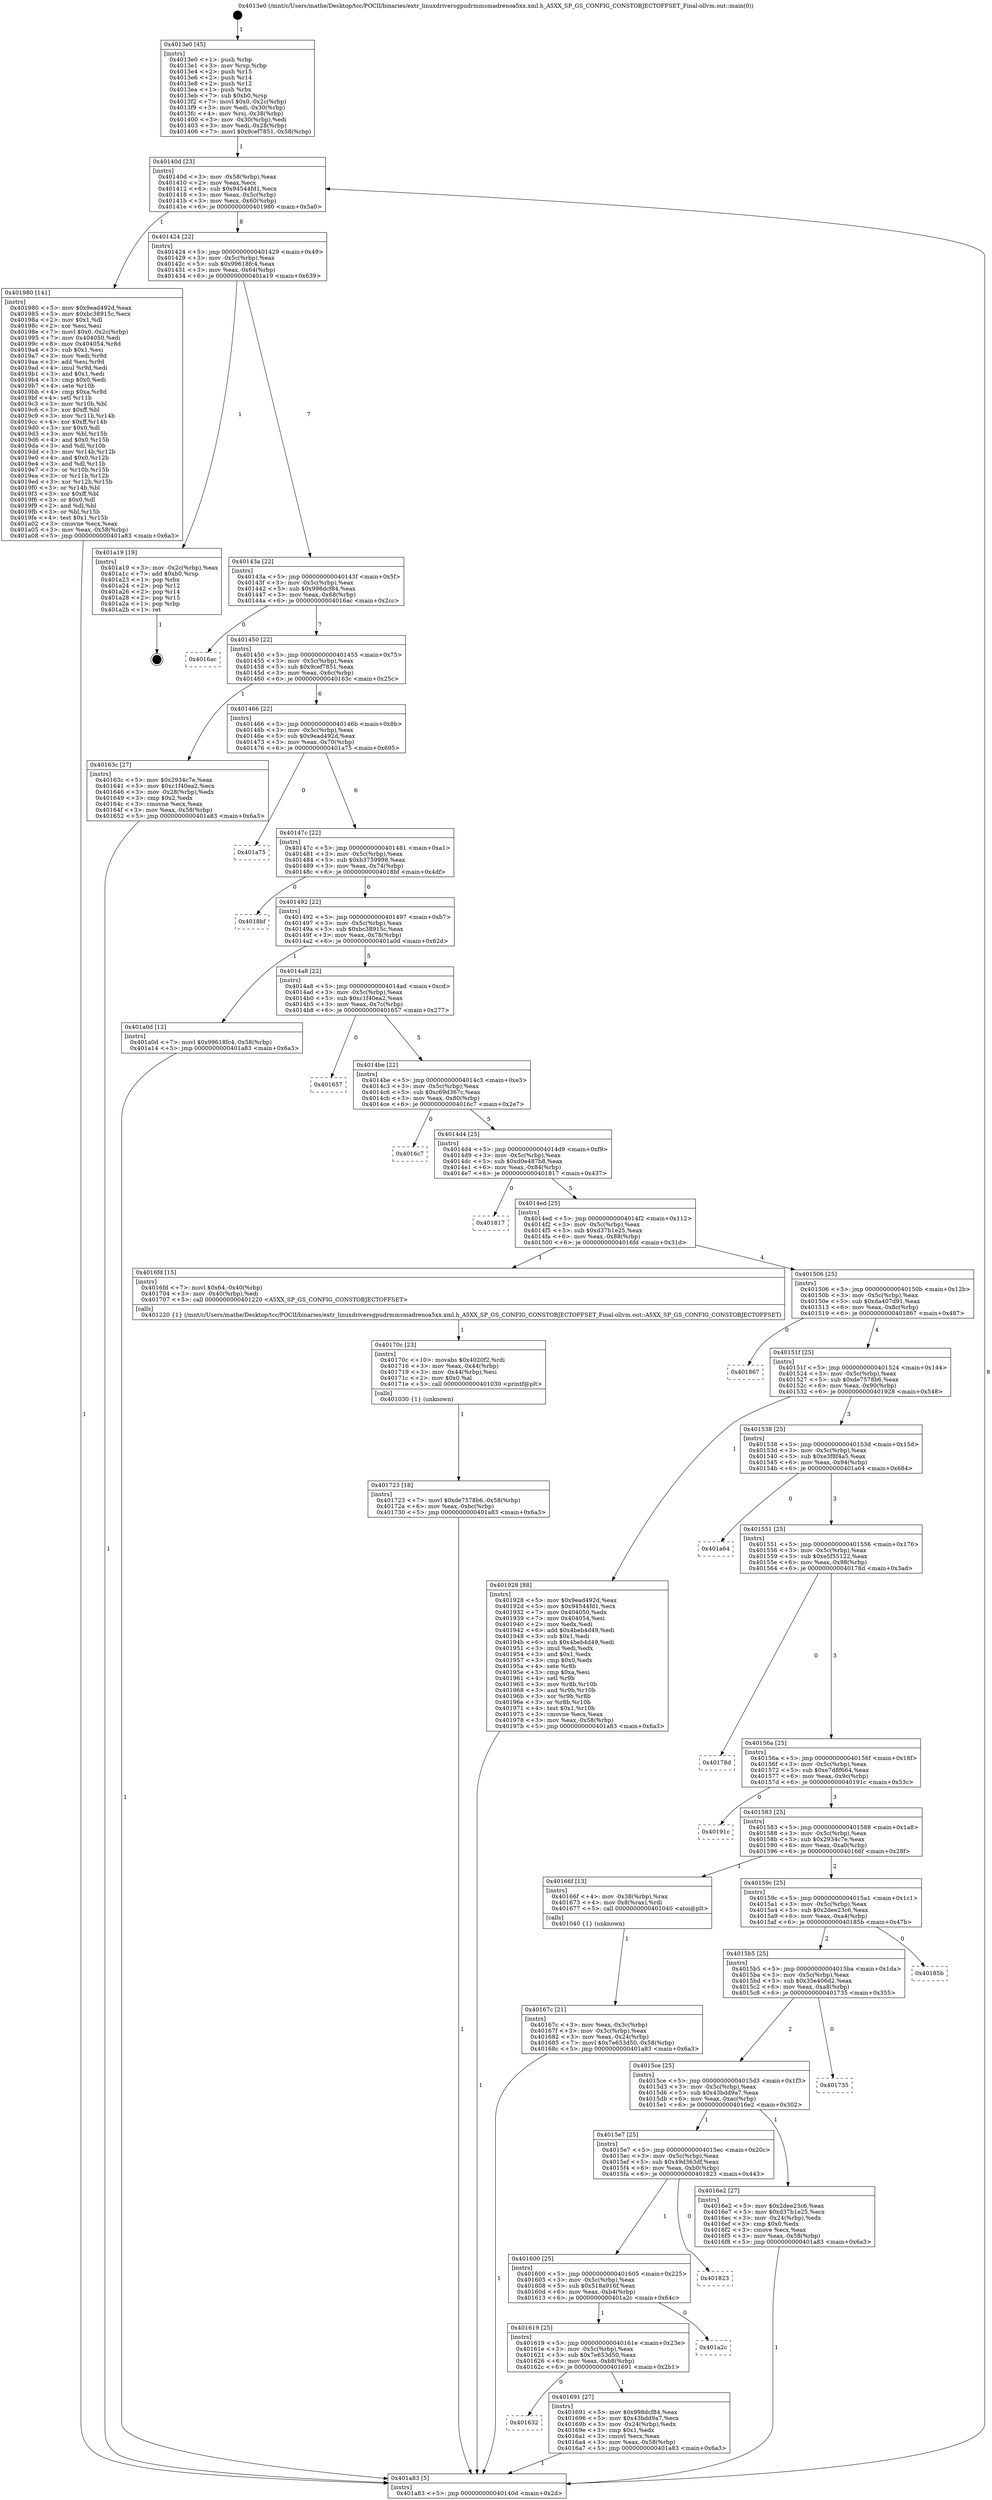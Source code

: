 digraph "0x4013e0" {
  label = "0x4013e0 (/mnt/c/Users/mathe/Desktop/tcc/POCII/binaries/extr_linuxdriversgpudrmmsmadrenoa5xx.xml.h_A5XX_SP_GS_CONFIG_CONSTOBJECTOFFSET_Final-ollvm.out::main(0))"
  labelloc = "t"
  node[shape=record]

  Entry [label="",width=0.3,height=0.3,shape=circle,fillcolor=black,style=filled]
  "0x40140d" [label="{
     0x40140d [23]\l
     | [instrs]\l
     &nbsp;&nbsp;0x40140d \<+3\>: mov -0x58(%rbp),%eax\l
     &nbsp;&nbsp;0x401410 \<+2\>: mov %eax,%ecx\l
     &nbsp;&nbsp;0x401412 \<+6\>: sub $0x94544fd1,%ecx\l
     &nbsp;&nbsp;0x401418 \<+3\>: mov %eax,-0x5c(%rbp)\l
     &nbsp;&nbsp;0x40141b \<+3\>: mov %ecx,-0x60(%rbp)\l
     &nbsp;&nbsp;0x40141e \<+6\>: je 0000000000401980 \<main+0x5a0\>\l
  }"]
  "0x401980" [label="{
     0x401980 [141]\l
     | [instrs]\l
     &nbsp;&nbsp;0x401980 \<+5\>: mov $0x9ead492d,%eax\l
     &nbsp;&nbsp;0x401985 \<+5\>: mov $0xbc38915c,%ecx\l
     &nbsp;&nbsp;0x40198a \<+2\>: mov $0x1,%dl\l
     &nbsp;&nbsp;0x40198c \<+2\>: xor %esi,%esi\l
     &nbsp;&nbsp;0x40198e \<+7\>: movl $0x0,-0x2c(%rbp)\l
     &nbsp;&nbsp;0x401995 \<+7\>: mov 0x404050,%edi\l
     &nbsp;&nbsp;0x40199c \<+8\>: mov 0x404054,%r8d\l
     &nbsp;&nbsp;0x4019a4 \<+3\>: sub $0x1,%esi\l
     &nbsp;&nbsp;0x4019a7 \<+3\>: mov %edi,%r9d\l
     &nbsp;&nbsp;0x4019aa \<+3\>: add %esi,%r9d\l
     &nbsp;&nbsp;0x4019ad \<+4\>: imul %r9d,%edi\l
     &nbsp;&nbsp;0x4019b1 \<+3\>: and $0x1,%edi\l
     &nbsp;&nbsp;0x4019b4 \<+3\>: cmp $0x0,%edi\l
     &nbsp;&nbsp;0x4019b7 \<+4\>: sete %r10b\l
     &nbsp;&nbsp;0x4019bb \<+4\>: cmp $0xa,%r8d\l
     &nbsp;&nbsp;0x4019bf \<+4\>: setl %r11b\l
     &nbsp;&nbsp;0x4019c3 \<+3\>: mov %r10b,%bl\l
     &nbsp;&nbsp;0x4019c6 \<+3\>: xor $0xff,%bl\l
     &nbsp;&nbsp;0x4019c9 \<+3\>: mov %r11b,%r14b\l
     &nbsp;&nbsp;0x4019cc \<+4\>: xor $0xff,%r14b\l
     &nbsp;&nbsp;0x4019d0 \<+3\>: xor $0x0,%dl\l
     &nbsp;&nbsp;0x4019d3 \<+3\>: mov %bl,%r15b\l
     &nbsp;&nbsp;0x4019d6 \<+4\>: and $0x0,%r15b\l
     &nbsp;&nbsp;0x4019da \<+3\>: and %dl,%r10b\l
     &nbsp;&nbsp;0x4019dd \<+3\>: mov %r14b,%r12b\l
     &nbsp;&nbsp;0x4019e0 \<+4\>: and $0x0,%r12b\l
     &nbsp;&nbsp;0x4019e4 \<+3\>: and %dl,%r11b\l
     &nbsp;&nbsp;0x4019e7 \<+3\>: or %r10b,%r15b\l
     &nbsp;&nbsp;0x4019ea \<+3\>: or %r11b,%r12b\l
     &nbsp;&nbsp;0x4019ed \<+3\>: xor %r12b,%r15b\l
     &nbsp;&nbsp;0x4019f0 \<+3\>: or %r14b,%bl\l
     &nbsp;&nbsp;0x4019f3 \<+3\>: xor $0xff,%bl\l
     &nbsp;&nbsp;0x4019f6 \<+3\>: or $0x0,%dl\l
     &nbsp;&nbsp;0x4019f9 \<+2\>: and %dl,%bl\l
     &nbsp;&nbsp;0x4019fb \<+3\>: or %bl,%r15b\l
     &nbsp;&nbsp;0x4019fe \<+4\>: test $0x1,%r15b\l
     &nbsp;&nbsp;0x401a02 \<+3\>: cmovne %ecx,%eax\l
     &nbsp;&nbsp;0x401a05 \<+3\>: mov %eax,-0x58(%rbp)\l
     &nbsp;&nbsp;0x401a08 \<+5\>: jmp 0000000000401a83 \<main+0x6a3\>\l
  }"]
  "0x401424" [label="{
     0x401424 [22]\l
     | [instrs]\l
     &nbsp;&nbsp;0x401424 \<+5\>: jmp 0000000000401429 \<main+0x49\>\l
     &nbsp;&nbsp;0x401429 \<+3\>: mov -0x5c(%rbp),%eax\l
     &nbsp;&nbsp;0x40142c \<+5\>: sub $0x99618fc4,%eax\l
     &nbsp;&nbsp;0x401431 \<+3\>: mov %eax,-0x64(%rbp)\l
     &nbsp;&nbsp;0x401434 \<+6\>: je 0000000000401a19 \<main+0x639\>\l
  }"]
  Exit [label="",width=0.3,height=0.3,shape=circle,fillcolor=black,style=filled,peripheries=2]
  "0x401a19" [label="{
     0x401a19 [19]\l
     | [instrs]\l
     &nbsp;&nbsp;0x401a19 \<+3\>: mov -0x2c(%rbp),%eax\l
     &nbsp;&nbsp;0x401a1c \<+7\>: add $0xb0,%rsp\l
     &nbsp;&nbsp;0x401a23 \<+1\>: pop %rbx\l
     &nbsp;&nbsp;0x401a24 \<+2\>: pop %r12\l
     &nbsp;&nbsp;0x401a26 \<+2\>: pop %r14\l
     &nbsp;&nbsp;0x401a28 \<+2\>: pop %r15\l
     &nbsp;&nbsp;0x401a2a \<+1\>: pop %rbp\l
     &nbsp;&nbsp;0x401a2b \<+1\>: ret\l
  }"]
  "0x40143a" [label="{
     0x40143a [22]\l
     | [instrs]\l
     &nbsp;&nbsp;0x40143a \<+5\>: jmp 000000000040143f \<main+0x5f\>\l
     &nbsp;&nbsp;0x40143f \<+3\>: mov -0x5c(%rbp),%eax\l
     &nbsp;&nbsp;0x401442 \<+5\>: sub $0x998dcf84,%eax\l
     &nbsp;&nbsp;0x401447 \<+3\>: mov %eax,-0x68(%rbp)\l
     &nbsp;&nbsp;0x40144a \<+6\>: je 00000000004016ac \<main+0x2cc\>\l
  }"]
  "0x401723" [label="{
     0x401723 [18]\l
     | [instrs]\l
     &nbsp;&nbsp;0x401723 \<+7\>: movl $0xde7578b6,-0x58(%rbp)\l
     &nbsp;&nbsp;0x40172a \<+6\>: mov %eax,-0xbc(%rbp)\l
     &nbsp;&nbsp;0x401730 \<+5\>: jmp 0000000000401a83 \<main+0x6a3\>\l
  }"]
  "0x4016ac" [label="{
     0x4016ac\l
  }", style=dashed]
  "0x401450" [label="{
     0x401450 [22]\l
     | [instrs]\l
     &nbsp;&nbsp;0x401450 \<+5\>: jmp 0000000000401455 \<main+0x75\>\l
     &nbsp;&nbsp;0x401455 \<+3\>: mov -0x5c(%rbp),%eax\l
     &nbsp;&nbsp;0x401458 \<+5\>: sub $0x9cef7851,%eax\l
     &nbsp;&nbsp;0x40145d \<+3\>: mov %eax,-0x6c(%rbp)\l
     &nbsp;&nbsp;0x401460 \<+6\>: je 000000000040163c \<main+0x25c\>\l
  }"]
  "0x40170c" [label="{
     0x40170c [23]\l
     | [instrs]\l
     &nbsp;&nbsp;0x40170c \<+10\>: movabs $0x4020f2,%rdi\l
     &nbsp;&nbsp;0x401716 \<+3\>: mov %eax,-0x44(%rbp)\l
     &nbsp;&nbsp;0x401719 \<+3\>: mov -0x44(%rbp),%esi\l
     &nbsp;&nbsp;0x40171c \<+2\>: mov $0x0,%al\l
     &nbsp;&nbsp;0x40171e \<+5\>: call 0000000000401030 \<printf@plt\>\l
     | [calls]\l
     &nbsp;&nbsp;0x401030 \{1\} (unknown)\l
  }"]
  "0x40163c" [label="{
     0x40163c [27]\l
     | [instrs]\l
     &nbsp;&nbsp;0x40163c \<+5\>: mov $0x2934c7e,%eax\l
     &nbsp;&nbsp;0x401641 \<+5\>: mov $0xc1f40ea2,%ecx\l
     &nbsp;&nbsp;0x401646 \<+3\>: mov -0x28(%rbp),%edx\l
     &nbsp;&nbsp;0x401649 \<+3\>: cmp $0x2,%edx\l
     &nbsp;&nbsp;0x40164c \<+3\>: cmovne %ecx,%eax\l
     &nbsp;&nbsp;0x40164f \<+3\>: mov %eax,-0x58(%rbp)\l
     &nbsp;&nbsp;0x401652 \<+5\>: jmp 0000000000401a83 \<main+0x6a3\>\l
  }"]
  "0x401466" [label="{
     0x401466 [22]\l
     | [instrs]\l
     &nbsp;&nbsp;0x401466 \<+5\>: jmp 000000000040146b \<main+0x8b\>\l
     &nbsp;&nbsp;0x40146b \<+3\>: mov -0x5c(%rbp),%eax\l
     &nbsp;&nbsp;0x40146e \<+5\>: sub $0x9ead492d,%eax\l
     &nbsp;&nbsp;0x401473 \<+3\>: mov %eax,-0x70(%rbp)\l
     &nbsp;&nbsp;0x401476 \<+6\>: je 0000000000401a75 \<main+0x695\>\l
  }"]
  "0x401a83" [label="{
     0x401a83 [5]\l
     | [instrs]\l
     &nbsp;&nbsp;0x401a83 \<+5\>: jmp 000000000040140d \<main+0x2d\>\l
  }"]
  "0x4013e0" [label="{
     0x4013e0 [45]\l
     | [instrs]\l
     &nbsp;&nbsp;0x4013e0 \<+1\>: push %rbp\l
     &nbsp;&nbsp;0x4013e1 \<+3\>: mov %rsp,%rbp\l
     &nbsp;&nbsp;0x4013e4 \<+2\>: push %r15\l
     &nbsp;&nbsp;0x4013e6 \<+2\>: push %r14\l
     &nbsp;&nbsp;0x4013e8 \<+2\>: push %r12\l
     &nbsp;&nbsp;0x4013ea \<+1\>: push %rbx\l
     &nbsp;&nbsp;0x4013eb \<+7\>: sub $0xb0,%rsp\l
     &nbsp;&nbsp;0x4013f2 \<+7\>: movl $0x0,-0x2c(%rbp)\l
     &nbsp;&nbsp;0x4013f9 \<+3\>: mov %edi,-0x30(%rbp)\l
     &nbsp;&nbsp;0x4013fc \<+4\>: mov %rsi,-0x38(%rbp)\l
     &nbsp;&nbsp;0x401400 \<+3\>: mov -0x30(%rbp),%edi\l
     &nbsp;&nbsp;0x401403 \<+3\>: mov %edi,-0x28(%rbp)\l
     &nbsp;&nbsp;0x401406 \<+7\>: movl $0x9cef7851,-0x58(%rbp)\l
  }"]
  "0x401632" [label="{
     0x401632\l
  }", style=dashed]
  "0x401a75" [label="{
     0x401a75\l
  }", style=dashed]
  "0x40147c" [label="{
     0x40147c [22]\l
     | [instrs]\l
     &nbsp;&nbsp;0x40147c \<+5\>: jmp 0000000000401481 \<main+0xa1\>\l
     &nbsp;&nbsp;0x401481 \<+3\>: mov -0x5c(%rbp),%eax\l
     &nbsp;&nbsp;0x401484 \<+5\>: sub $0xb3759998,%eax\l
     &nbsp;&nbsp;0x401489 \<+3\>: mov %eax,-0x74(%rbp)\l
     &nbsp;&nbsp;0x40148c \<+6\>: je 00000000004018bf \<main+0x4df\>\l
  }"]
  "0x401691" [label="{
     0x401691 [27]\l
     | [instrs]\l
     &nbsp;&nbsp;0x401691 \<+5\>: mov $0x998dcf84,%eax\l
     &nbsp;&nbsp;0x401696 \<+5\>: mov $0x43bdd9a7,%ecx\l
     &nbsp;&nbsp;0x40169b \<+3\>: mov -0x24(%rbp),%edx\l
     &nbsp;&nbsp;0x40169e \<+3\>: cmp $0x1,%edx\l
     &nbsp;&nbsp;0x4016a1 \<+3\>: cmovl %ecx,%eax\l
     &nbsp;&nbsp;0x4016a4 \<+3\>: mov %eax,-0x58(%rbp)\l
     &nbsp;&nbsp;0x4016a7 \<+5\>: jmp 0000000000401a83 \<main+0x6a3\>\l
  }"]
  "0x4018bf" [label="{
     0x4018bf\l
  }", style=dashed]
  "0x401492" [label="{
     0x401492 [22]\l
     | [instrs]\l
     &nbsp;&nbsp;0x401492 \<+5\>: jmp 0000000000401497 \<main+0xb7\>\l
     &nbsp;&nbsp;0x401497 \<+3\>: mov -0x5c(%rbp),%eax\l
     &nbsp;&nbsp;0x40149a \<+5\>: sub $0xbc38915c,%eax\l
     &nbsp;&nbsp;0x40149f \<+3\>: mov %eax,-0x78(%rbp)\l
     &nbsp;&nbsp;0x4014a2 \<+6\>: je 0000000000401a0d \<main+0x62d\>\l
  }"]
  "0x401619" [label="{
     0x401619 [25]\l
     | [instrs]\l
     &nbsp;&nbsp;0x401619 \<+5\>: jmp 000000000040161e \<main+0x23e\>\l
     &nbsp;&nbsp;0x40161e \<+3\>: mov -0x5c(%rbp),%eax\l
     &nbsp;&nbsp;0x401621 \<+5\>: sub $0x7e653d50,%eax\l
     &nbsp;&nbsp;0x401626 \<+6\>: mov %eax,-0xb8(%rbp)\l
     &nbsp;&nbsp;0x40162c \<+6\>: je 0000000000401691 \<main+0x2b1\>\l
  }"]
  "0x401a0d" [label="{
     0x401a0d [12]\l
     | [instrs]\l
     &nbsp;&nbsp;0x401a0d \<+7\>: movl $0x99618fc4,-0x58(%rbp)\l
     &nbsp;&nbsp;0x401a14 \<+5\>: jmp 0000000000401a83 \<main+0x6a3\>\l
  }"]
  "0x4014a8" [label="{
     0x4014a8 [22]\l
     | [instrs]\l
     &nbsp;&nbsp;0x4014a8 \<+5\>: jmp 00000000004014ad \<main+0xcd\>\l
     &nbsp;&nbsp;0x4014ad \<+3\>: mov -0x5c(%rbp),%eax\l
     &nbsp;&nbsp;0x4014b0 \<+5\>: sub $0xc1f40ea2,%eax\l
     &nbsp;&nbsp;0x4014b5 \<+3\>: mov %eax,-0x7c(%rbp)\l
     &nbsp;&nbsp;0x4014b8 \<+6\>: je 0000000000401657 \<main+0x277\>\l
  }"]
  "0x401a2c" [label="{
     0x401a2c\l
  }", style=dashed]
  "0x401657" [label="{
     0x401657\l
  }", style=dashed]
  "0x4014be" [label="{
     0x4014be [22]\l
     | [instrs]\l
     &nbsp;&nbsp;0x4014be \<+5\>: jmp 00000000004014c3 \<main+0xe3\>\l
     &nbsp;&nbsp;0x4014c3 \<+3\>: mov -0x5c(%rbp),%eax\l
     &nbsp;&nbsp;0x4014c6 \<+5\>: sub $0xc69d367c,%eax\l
     &nbsp;&nbsp;0x4014cb \<+3\>: mov %eax,-0x80(%rbp)\l
     &nbsp;&nbsp;0x4014ce \<+6\>: je 00000000004016c7 \<main+0x2e7\>\l
  }"]
  "0x401600" [label="{
     0x401600 [25]\l
     | [instrs]\l
     &nbsp;&nbsp;0x401600 \<+5\>: jmp 0000000000401605 \<main+0x225\>\l
     &nbsp;&nbsp;0x401605 \<+3\>: mov -0x5c(%rbp),%eax\l
     &nbsp;&nbsp;0x401608 \<+5\>: sub $0x518a916f,%eax\l
     &nbsp;&nbsp;0x40160d \<+6\>: mov %eax,-0xb4(%rbp)\l
     &nbsp;&nbsp;0x401613 \<+6\>: je 0000000000401a2c \<main+0x64c\>\l
  }"]
  "0x4016c7" [label="{
     0x4016c7\l
  }", style=dashed]
  "0x4014d4" [label="{
     0x4014d4 [25]\l
     | [instrs]\l
     &nbsp;&nbsp;0x4014d4 \<+5\>: jmp 00000000004014d9 \<main+0xf9\>\l
     &nbsp;&nbsp;0x4014d9 \<+3\>: mov -0x5c(%rbp),%eax\l
     &nbsp;&nbsp;0x4014dc \<+5\>: sub $0xd0e487b8,%eax\l
     &nbsp;&nbsp;0x4014e1 \<+6\>: mov %eax,-0x84(%rbp)\l
     &nbsp;&nbsp;0x4014e7 \<+6\>: je 0000000000401817 \<main+0x437\>\l
  }"]
  "0x401823" [label="{
     0x401823\l
  }", style=dashed]
  "0x401817" [label="{
     0x401817\l
  }", style=dashed]
  "0x4014ed" [label="{
     0x4014ed [25]\l
     | [instrs]\l
     &nbsp;&nbsp;0x4014ed \<+5\>: jmp 00000000004014f2 \<main+0x112\>\l
     &nbsp;&nbsp;0x4014f2 \<+3\>: mov -0x5c(%rbp),%eax\l
     &nbsp;&nbsp;0x4014f5 \<+5\>: sub $0xd37b1e25,%eax\l
     &nbsp;&nbsp;0x4014fa \<+6\>: mov %eax,-0x88(%rbp)\l
     &nbsp;&nbsp;0x401500 \<+6\>: je 00000000004016fd \<main+0x31d\>\l
  }"]
  "0x4015e7" [label="{
     0x4015e7 [25]\l
     | [instrs]\l
     &nbsp;&nbsp;0x4015e7 \<+5\>: jmp 00000000004015ec \<main+0x20c\>\l
     &nbsp;&nbsp;0x4015ec \<+3\>: mov -0x5c(%rbp),%eax\l
     &nbsp;&nbsp;0x4015ef \<+5\>: sub $0x49d363df,%eax\l
     &nbsp;&nbsp;0x4015f4 \<+6\>: mov %eax,-0xb0(%rbp)\l
     &nbsp;&nbsp;0x4015fa \<+6\>: je 0000000000401823 \<main+0x443\>\l
  }"]
  "0x4016fd" [label="{
     0x4016fd [15]\l
     | [instrs]\l
     &nbsp;&nbsp;0x4016fd \<+7\>: movl $0x64,-0x40(%rbp)\l
     &nbsp;&nbsp;0x401704 \<+3\>: mov -0x40(%rbp),%edi\l
     &nbsp;&nbsp;0x401707 \<+5\>: call 0000000000401220 \<A5XX_SP_GS_CONFIG_CONSTOBJECTOFFSET\>\l
     | [calls]\l
     &nbsp;&nbsp;0x401220 \{1\} (/mnt/c/Users/mathe/Desktop/tcc/POCII/binaries/extr_linuxdriversgpudrmmsmadrenoa5xx.xml.h_A5XX_SP_GS_CONFIG_CONSTOBJECTOFFSET_Final-ollvm.out::A5XX_SP_GS_CONFIG_CONSTOBJECTOFFSET)\l
  }"]
  "0x401506" [label="{
     0x401506 [25]\l
     | [instrs]\l
     &nbsp;&nbsp;0x401506 \<+5\>: jmp 000000000040150b \<main+0x12b\>\l
     &nbsp;&nbsp;0x40150b \<+3\>: mov -0x5c(%rbp),%eax\l
     &nbsp;&nbsp;0x40150e \<+5\>: sub $0xda407d91,%eax\l
     &nbsp;&nbsp;0x401513 \<+6\>: mov %eax,-0x8c(%rbp)\l
     &nbsp;&nbsp;0x401519 \<+6\>: je 0000000000401867 \<main+0x487\>\l
  }"]
  "0x4016e2" [label="{
     0x4016e2 [27]\l
     | [instrs]\l
     &nbsp;&nbsp;0x4016e2 \<+5\>: mov $0x2dee23c6,%eax\l
     &nbsp;&nbsp;0x4016e7 \<+5\>: mov $0xd37b1e25,%ecx\l
     &nbsp;&nbsp;0x4016ec \<+3\>: mov -0x24(%rbp),%edx\l
     &nbsp;&nbsp;0x4016ef \<+3\>: cmp $0x0,%edx\l
     &nbsp;&nbsp;0x4016f2 \<+3\>: cmove %ecx,%eax\l
     &nbsp;&nbsp;0x4016f5 \<+3\>: mov %eax,-0x58(%rbp)\l
     &nbsp;&nbsp;0x4016f8 \<+5\>: jmp 0000000000401a83 \<main+0x6a3\>\l
  }"]
  "0x401867" [label="{
     0x401867\l
  }", style=dashed]
  "0x40151f" [label="{
     0x40151f [25]\l
     | [instrs]\l
     &nbsp;&nbsp;0x40151f \<+5\>: jmp 0000000000401524 \<main+0x144\>\l
     &nbsp;&nbsp;0x401524 \<+3\>: mov -0x5c(%rbp),%eax\l
     &nbsp;&nbsp;0x401527 \<+5\>: sub $0xde7578b6,%eax\l
     &nbsp;&nbsp;0x40152c \<+6\>: mov %eax,-0x90(%rbp)\l
     &nbsp;&nbsp;0x401532 \<+6\>: je 0000000000401928 \<main+0x548\>\l
  }"]
  "0x4015ce" [label="{
     0x4015ce [25]\l
     | [instrs]\l
     &nbsp;&nbsp;0x4015ce \<+5\>: jmp 00000000004015d3 \<main+0x1f3\>\l
     &nbsp;&nbsp;0x4015d3 \<+3\>: mov -0x5c(%rbp),%eax\l
     &nbsp;&nbsp;0x4015d6 \<+5\>: sub $0x43bdd9a7,%eax\l
     &nbsp;&nbsp;0x4015db \<+6\>: mov %eax,-0xac(%rbp)\l
     &nbsp;&nbsp;0x4015e1 \<+6\>: je 00000000004016e2 \<main+0x302\>\l
  }"]
  "0x401928" [label="{
     0x401928 [88]\l
     | [instrs]\l
     &nbsp;&nbsp;0x401928 \<+5\>: mov $0x9ead492d,%eax\l
     &nbsp;&nbsp;0x40192d \<+5\>: mov $0x94544fd1,%ecx\l
     &nbsp;&nbsp;0x401932 \<+7\>: mov 0x404050,%edx\l
     &nbsp;&nbsp;0x401939 \<+7\>: mov 0x404054,%esi\l
     &nbsp;&nbsp;0x401940 \<+2\>: mov %edx,%edi\l
     &nbsp;&nbsp;0x401942 \<+6\>: add $0x4beb4d49,%edi\l
     &nbsp;&nbsp;0x401948 \<+3\>: sub $0x1,%edi\l
     &nbsp;&nbsp;0x40194b \<+6\>: sub $0x4beb4d49,%edi\l
     &nbsp;&nbsp;0x401951 \<+3\>: imul %edi,%edx\l
     &nbsp;&nbsp;0x401954 \<+3\>: and $0x1,%edx\l
     &nbsp;&nbsp;0x401957 \<+3\>: cmp $0x0,%edx\l
     &nbsp;&nbsp;0x40195a \<+4\>: sete %r8b\l
     &nbsp;&nbsp;0x40195e \<+3\>: cmp $0xa,%esi\l
     &nbsp;&nbsp;0x401961 \<+4\>: setl %r9b\l
     &nbsp;&nbsp;0x401965 \<+3\>: mov %r8b,%r10b\l
     &nbsp;&nbsp;0x401968 \<+3\>: and %r9b,%r10b\l
     &nbsp;&nbsp;0x40196b \<+3\>: xor %r9b,%r8b\l
     &nbsp;&nbsp;0x40196e \<+3\>: or %r8b,%r10b\l
     &nbsp;&nbsp;0x401971 \<+4\>: test $0x1,%r10b\l
     &nbsp;&nbsp;0x401975 \<+3\>: cmovne %ecx,%eax\l
     &nbsp;&nbsp;0x401978 \<+3\>: mov %eax,-0x58(%rbp)\l
     &nbsp;&nbsp;0x40197b \<+5\>: jmp 0000000000401a83 \<main+0x6a3\>\l
  }"]
  "0x401538" [label="{
     0x401538 [25]\l
     | [instrs]\l
     &nbsp;&nbsp;0x401538 \<+5\>: jmp 000000000040153d \<main+0x15d\>\l
     &nbsp;&nbsp;0x40153d \<+3\>: mov -0x5c(%rbp),%eax\l
     &nbsp;&nbsp;0x401540 \<+5\>: sub $0xe3f8f4a5,%eax\l
     &nbsp;&nbsp;0x401545 \<+6\>: mov %eax,-0x94(%rbp)\l
     &nbsp;&nbsp;0x40154b \<+6\>: je 0000000000401a64 \<main+0x684\>\l
  }"]
  "0x401735" [label="{
     0x401735\l
  }", style=dashed]
  "0x401a64" [label="{
     0x401a64\l
  }", style=dashed]
  "0x401551" [label="{
     0x401551 [25]\l
     | [instrs]\l
     &nbsp;&nbsp;0x401551 \<+5\>: jmp 0000000000401556 \<main+0x176\>\l
     &nbsp;&nbsp;0x401556 \<+3\>: mov -0x5c(%rbp),%eax\l
     &nbsp;&nbsp;0x401559 \<+5\>: sub $0xe5f55122,%eax\l
     &nbsp;&nbsp;0x40155e \<+6\>: mov %eax,-0x98(%rbp)\l
     &nbsp;&nbsp;0x401564 \<+6\>: je 000000000040178d \<main+0x3ad\>\l
  }"]
  "0x4015b5" [label="{
     0x4015b5 [25]\l
     | [instrs]\l
     &nbsp;&nbsp;0x4015b5 \<+5\>: jmp 00000000004015ba \<main+0x1da\>\l
     &nbsp;&nbsp;0x4015ba \<+3\>: mov -0x5c(%rbp),%eax\l
     &nbsp;&nbsp;0x4015bd \<+5\>: sub $0x35e406d2,%eax\l
     &nbsp;&nbsp;0x4015c2 \<+6\>: mov %eax,-0xa8(%rbp)\l
     &nbsp;&nbsp;0x4015c8 \<+6\>: je 0000000000401735 \<main+0x355\>\l
  }"]
  "0x40178d" [label="{
     0x40178d\l
  }", style=dashed]
  "0x40156a" [label="{
     0x40156a [25]\l
     | [instrs]\l
     &nbsp;&nbsp;0x40156a \<+5\>: jmp 000000000040156f \<main+0x18f\>\l
     &nbsp;&nbsp;0x40156f \<+3\>: mov -0x5c(%rbp),%eax\l
     &nbsp;&nbsp;0x401572 \<+5\>: sub $0xe7d8f664,%eax\l
     &nbsp;&nbsp;0x401577 \<+6\>: mov %eax,-0x9c(%rbp)\l
     &nbsp;&nbsp;0x40157d \<+6\>: je 000000000040191c \<main+0x53c\>\l
  }"]
  "0x40185b" [label="{
     0x40185b\l
  }", style=dashed]
  "0x40191c" [label="{
     0x40191c\l
  }", style=dashed]
  "0x401583" [label="{
     0x401583 [25]\l
     | [instrs]\l
     &nbsp;&nbsp;0x401583 \<+5\>: jmp 0000000000401588 \<main+0x1a8\>\l
     &nbsp;&nbsp;0x401588 \<+3\>: mov -0x5c(%rbp),%eax\l
     &nbsp;&nbsp;0x40158b \<+5\>: sub $0x2934c7e,%eax\l
     &nbsp;&nbsp;0x401590 \<+6\>: mov %eax,-0xa0(%rbp)\l
     &nbsp;&nbsp;0x401596 \<+6\>: je 000000000040166f \<main+0x28f\>\l
  }"]
  "0x40167c" [label="{
     0x40167c [21]\l
     | [instrs]\l
     &nbsp;&nbsp;0x40167c \<+3\>: mov %eax,-0x3c(%rbp)\l
     &nbsp;&nbsp;0x40167f \<+3\>: mov -0x3c(%rbp),%eax\l
     &nbsp;&nbsp;0x401682 \<+3\>: mov %eax,-0x24(%rbp)\l
     &nbsp;&nbsp;0x401685 \<+7\>: movl $0x7e653d50,-0x58(%rbp)\l
     &nbsp;&nbsp;0x40168c \<+5\>: jmp 0000000000401a83 \<main+0x6a3\>\l
  }"]
  "0x40166f" [label="{
     0x40166f [13]\l
     | [instrs]\l
     &nbsp;&nbsp;0x40166f \<+4\>: mov -0x38(%rbp),%rax\l
     &nbsp;&nbsp;0x401673 \<+4\>: mov 0x8(%rax),%rdi\l
     &nbsp;&nbsp;0x401677 \<+5\>: call 0000000000401040 \<atoi@plt\>\l
     | [calls]\l
     &nbsp;&nbsp;0x401040 \{1\} (unknown)\l
  }"]
  "0x40159c" [label="{
     0x40159c [25]\l
     | [instrs]\l
     &nbsp;&nbsp;0x40159c \<+5\>: jmp 00000000004015a1 \<main+0x1c1\>\l
     &nbsp;&nbsp;0x4015a1 \<+3\>: mov -0x5c(%rbp),%eax\l
     &nbsp;&nbsp;0x4015a4 \<+5\>: sub $0x2dee23c6,%eax\l
     &nbsp;&nbsp;0x4015a9 \<+6\>: mov %eax,-0xa4(%rbp)\l
     &nbsp;&nbsp;0x4015af \<+6\>: je 000000000040185b \<main+0x47b\>\l
  }"]
  Entry -> "0x4013e0" [label=" 1"]
  "0x40140d" -> "0x401980" [label=" 1"]
  "0x40140d" -> "0x401424" [label=" 8"]
  "0x401a19" -> Exit [label=" 1"]
  "0x401424" -> "0x401a19" [label=" 1"]
  "0x401424" -> "0x40143a" [label=" 7"]
  "0x401a0d" -> "0x401a83" [label=" 1"]
  "0x40143a" -> "0x4016ac" [label=" 0"]
  "0x40143a" -> "0x401450" [label=" 7"]
  "0x401980" -> "0x401a83" [label=" 1"]
  "0x401450" -> "0x40163c" [label=" 1"]
  "0x401450" -> "0x401466" [label=" 6"]
  "0x40163c" -> "0x401a83" [label=" 1"]
  "0x4013e0" -> "0x40140d" [label=" 1"]
  "0x401a83" -> "0x40140d" [label=" 8"]
  "0x401928" -> "0x401a83" [label=" 1"]
  "0x401466" -> "0x401a75" [label=" 0"]
  "0x401466" -> "0x40147c" [label=" 6"]
  "0x401723" -> "0x401a83" [label=" 1"]
  "0x40147c" -> "0x4018bf" [label=" 0"]
  "0x40147c" -> "0x401492" [label=" 6"]
  "0x40170c" -> "0x401723" [label=" 1"]
  "0x401492" -> "0x401a0d" [label=" 1"]
  "0x401492" -> "0x4014a8" [label=" 5"]
  "0x4016e2" -> "0x401a83" [label=" 1"]
  "0x4014a8" -> "0x401657" [label=" 0"]
  "0x4014a8" -> "0x4014be" [label=" 5"]
  "0x401691" -> "0x401a83" [label=" 1"]
  "0x4014be" -> "0x4016c7" [label=" 0"]
  "0x4014be" -> "0x4014d4" [label=" 5"]
  "0x401619" -> "0x401691" [label=" 1"]
  "0x4014d4" -> "0x401817" [label=" 0"]
  "0x4014d4" -> "0x4014ed" [label=" 5"]
  "0x4016fd" -> "0x40170c" [label=" 1"]
  "0x4014ed" -> "0x4016fd" [label=" 1"]
  "0x4014ed" -> "0x401506" [label=" 4"]
  "0x401600" -> "0x401a2c" [label=" 0"]
  "0x401506" -> "0x401867" [label=" 0"]
  "0x401506" -> "0x40151f" [label=" 4"]
  "0x401619" -> "0x401632" [label=" 0"]
  "0x40151f" -> "0x401928" [label=" 1"]
  "0x40151f" -> "0x401538" [label=" 3"]
  "0x4015e7" -> "0x401823" [label=" 0"]
  "0x401538" -> "0x401a64" [label=" 0"]
  "0x401538" -> "0x401551" [label=" 3"]
  "0x401600" -> "0x401619" [label=" 1"]
  "0x401551" -> "0x40178d" [label=" 0"]
  "0x401551" -> "0x40156a" [label=" 3"]
  "0x4015ce" -> "0x4016e2" [label=" 1"]
  "0x40156a" -> "0x40191c" [label=" 0"]
  "0x40156a" -> "0x401583" [label=" 3"]
  "0x4015e7" -> "0x401600" [label=" 1"]
  "0x401583" -> "0x40166f" [label=" 1"]
  "0x401583" -> "0x40159c" [label=" 2"]
  "0x40166f" -> "0x40167c" [label=" 1"]
  "0x40167c" -> "0x401a83" [label=" 1"]
  "0x4015b5" -> "0x4015ce" [label=" 2"]
  "0x40159c" -> "0x40185b" [label=" 0"]
  "0x40159c" -> "0x4015b5" [label=" 2"]
  "0x4015ce" -> "0x4015e7" [label=" 1"]
  "0x4015b5" -> "0x401735" [label=" 0"]
}
